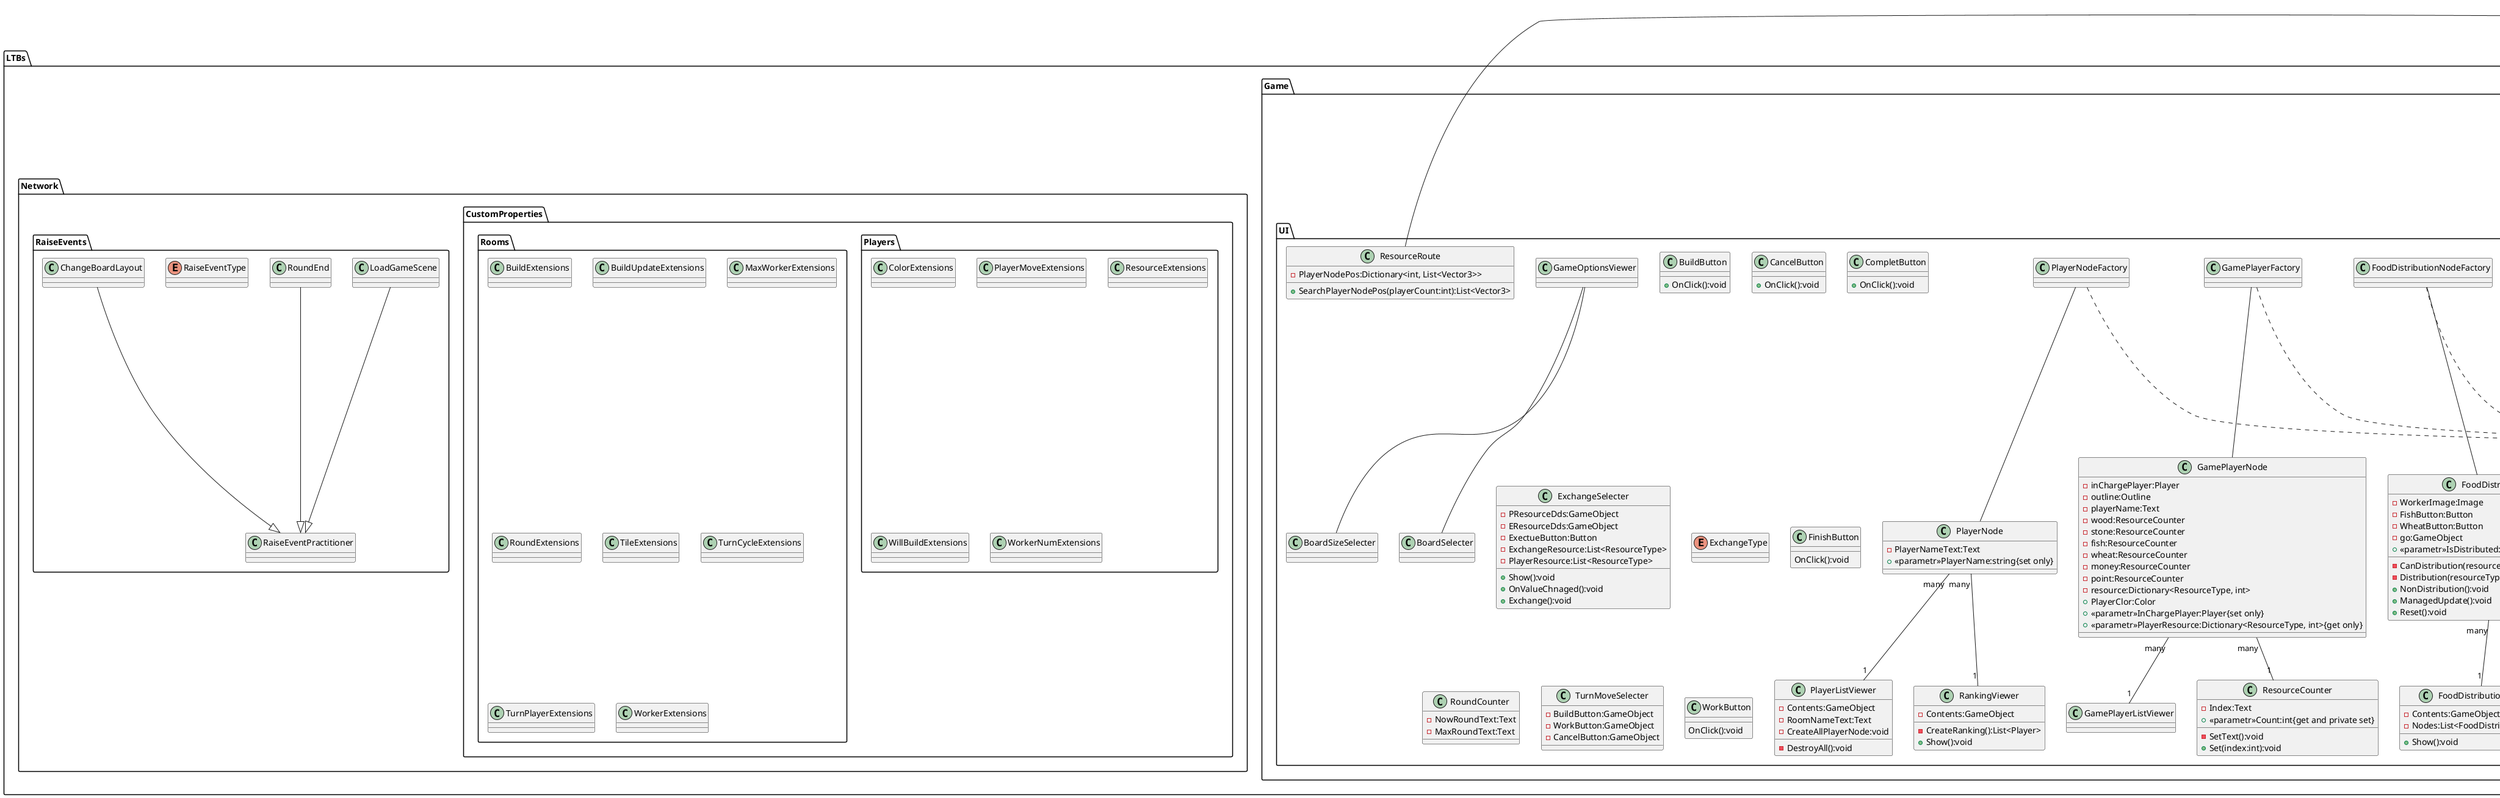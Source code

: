 @startuml Game

package LTBs
{
    package Game
    {
        package Conponent
        {
            class Worker
            {
                -owner:Player
                +<<parametr>>Pos:Vector2{get;set}
                +<<parametr>>Owner:Player{get;set}
                +GetAroundBuildings():List<Tile>
            }
            class Tile
            {
                -id:string
                -name:string
                -abilityText:string
                -points:int
                -buildCost:List<ResourceType>
                +<<parametr>>Id:string{get only}
                +<<parametr>>Name:string{get only}
                +<<parametr>>abilityText:string{get only}
                +<<parametr>>Points:int{get only}
                +<<parametr>>Pos:Vector2{get and set}
                +<<parametr>>Owner:Player{get and set}
                +<<parametr>>IsBuilded:bool{get only}
                +<<parametr>>IsGrassLand:bool{get only}
                +<<parametr>>IsPlayerPresent:bool{get only}
                +<<parametr>>BulidCost:List<ResourceType>{get only}
                +<<parametr>>AbilityCost:List<ResourceType>{get only}
                +<<parametr>>AbilityProfit:List<ResourceType>{get only}
                +Init():void
                +<<delegate>>Ability():void
                +NormalAbility:Ability
                +RoundEndAbility;Ability
                +GameEndAbility:Ability
            }
            class NormalAbilityUtil
            class RoundEndAbilityUtil
            class GameEndAbilityUtil
            class TileData
            {
                -id;string
                -name:string
                -abilityText:string
                -buildCost:List<ResourceType>
                -points:int
                +<<parametr>>Id:string{get only}
                +<<parametr>>Name:string{get only}
                +<<parametr>>AbilityText:string{get only}
                +<<parametr>>BulidCost:List<ResourceType>{get only}
                +<<parametr>>AbilityCost:List<ResourceType>{get only}
                +<<parametr>>AbilityProfit:List<ResourceType>{get only}
                +<<parametr>>Points:int{get only}
            }
            class Board
            class Resource
            {
                -PlayerNodePos:List<Vector2>
                -Speed:float
                -IsGet:bool
                -TargetPos:Vector3
                -TargetPlayer:Player
                -ResourceType:ResourceType
                +<<PunRPC>>Init():void
            }
            class TileController
        }
        package UI
        {
            class BoardSizeSelecter
            class BoardSelecter
            class BuildableListViewer
            {
                -Contents:GameObjct
                -Nodes:List<BuildingNode>
            }
            class BuildButton
            {
                +OnClick():void
            }
            class BuildingAbilityListViewer
            {
                -Contents:GameObjct
                -Nodes:List<BuildingNode>
                +Shoe():void
            }
            class BuildingNode
            {
                -buildingName:Text
                -buildingAbilityInfo:Text
                -owner:Text
                -ownerNameObj:GameObject
                -executeButton:Button
                -tile:Tile
                +<<parametr>>Tile:Tile{set only}
                +<<parametr>>TileId:int{get only}
                +<<parametr>>OwnerName:string{set only}
                +<<parametr>>OwnerNameObj:GameObject{get only}
                +<<parametr>>ExecuteButton:Button{get only}
                +<<parametr>>Executed:bool{get and private set}
                +ManagedUpdate():void
                +AbiliityActivate():void
            }
            class BuildingNodeFactory
            class CancelButton
            {
                +OnClick():void
            }
            class ColorFactory
            class CompletButton
            {
                +OnClick():void
            }
            class CompletedMarkFactory
            class ExchangeSelecter
            {
                -PResourceDds:GameObject
                -EResourceDds:GameObject
                -ExectueButton:Button
                -ExchangeResource:List<ResourceType>
                -PlayerResource:List<ResourceType>
                +Show():void
                +OnValueChnaged():void
                +Exchange():void
            }
            enum ExchangeType
            class FinishButton
            {
                OnClick():void
            }
            class FoodDistributionNode
            {
                -WorkerImage:Image
                -FishButton:Button
                -WheatButton:Button
                -go:GameObject
                +<<parametr>>IsDistributed:bool{get and private set}
                -CanDistribution(resourceType:ResourceType):bool
                -Distribution(resourceType:ResourceType):void
                +NonDistribution():void
                +ManagedUpdate():void
                +Reset():void
            }
            class FoodDistributionNodeFactory
            class FoodDistributionSelecter
            {
                -Contents:GameObject
                -Nodes:List<FoodDistributionNode>
                +Show():void
            }
            class GameOptionsViewer
            class GamePlayerFactory
            class GamePlayerListViewer
            class GamePlayerNode
            {
                -inChargePlayer:Player
                -outline:Outline
                -playerName:Text
                -wood:ResourceCounter
                -stone:ResourceCounter
                -fish:ResourceCounter
                -wheat:ResourceCounter
                -money:ResourceCounter
                -point:ResourceCounter
                -resource:Dictionary<ResourceType, int>
                +PlayerClor:Color
                +<<parametr>>InChargePlayer:Player{set only}
                +<<parametr>>PlayerResource:Dictionary<ResourceType, int>{get only}
            }
            class PlayerListViewer
            {
                -Contents:GameObject
                -RoomNameText:Text
                -DestroyAll():void
                -CreateAllPlayerNode:void
            }
            class PlayerNode
            {
                -PlayerNameText:Text
                +<<parametr>>PlayerName:string{set only}
            }
            class PlayerNodeFactory
            class RankingViewer
            {
                -Contents:GameObject
                -CreateRanking():List<Player>
                +Show():void
            }
            class ResourceCounter
            {
                -Index:Text
                +<<parametr>>Count:int{get and private set}
                -SetText():void
                +Set(index:int):void
            }
            class ResourceRoute
            {
                -PlayerNodePos:Dictionary<int, List<Vector3>>
                +SearchPlayerNodePos(playerCount:int):List<Vector3>
            }
            class RoundCounter
            {
                -NowRoundText:Text
                -MaxRoundText:Text
            }
            class TurnMoveSelecter
            {
                -BuildButton:GameObject
                -WorkButton:GameObject
                -CancelButton:GameObject
            }
            class WorkButton
            {
                OnClick():void
            }
        }
        enum ResourceType
        class TileFactory
        class ResourceFactory
        class WorkerFactory
    }
    package Network
    {
        package CustomProperties
        {
            package Players
            {
                class ColorExtensions
                class PlayerMoveExtensions
                class ResourceExtensions
                class WillBuildExtensions
                class WorkerNumExtensions
            }
            package Rooms
            {
                class BuildExtensions
                class BuildUpdateExtensions
                class MaxWorkerExtensions
                class RoundExtensions
                class TileExtensions
                class TurnCycleExtensions
                class TurnPlayerExtensions
                class WorkerExtensions
            }
        }
        package RaiseEvents
        {
            class ChangeBoardLayout
            class LoadGameScene
            class RaiseEventPractitioner
            enum RaiseEventType
            class RoundEnd
        }
    }
    package System
    {
        class Builder
        class CustomTypeRegister
        class DebugManager
        interface IFactory<T>
        {
            +Create(id:string):T
        }
        enum PlayerMoveType
        class TurnAndRoundManager
        class TurnCycle 
    }
}

TileFactory ..|> IFactory
WorkerFactory ..|> IFactory
ResourceFactory ..|> IFactory
PlayerNodeFactory ..|> IFactory
GamePlayerFactory ..|> IFactory
CompletedMarkFactory ..|> IFactory
ColorFactory ..|> IFactory
BuildingNodeFactory ..|> IFactory
FoodDistributionNodeFactory ..|> IFactory

BuildingNodeFactory -- BuildingNode
FoodDistributionNodeFactory -- FoodDistributionNode
GamePlayerFactory -- GamePlayerNode
PlayerNodeFactory -- PlayerNode

BuildingNode "many"--"1" BuildingAbilityListViewer
BuildingNode "many"--"1" BuildableListViewer
FoodDistributionNode "many"--"1" FoodDistributionSelecter
GamePlayerNode "many"--"1" GamePlayerListViewer
GamePlayerNode "many"--"1" ResourceCounter
PlayerNode "many"--"1" PlayerListViewer
PlayerNode "many"--"1" RankingViewer

Resource - ResourceRoute

LoadGameScene --|> RaiseEventPractitioner
ChangeBoardLayout --|> RaiseEventPractitioner
RoundEnd --|> RaiseEventPractitioner

Tile - NormalAbilityUtil
Tile - RoundEndAbilityUtil
Tile - GameEndAbilityUtil

GameOptionsViewer -- BoardSelecter
GameOptionsViewer -- BoardSizeSelecter

@enduml
